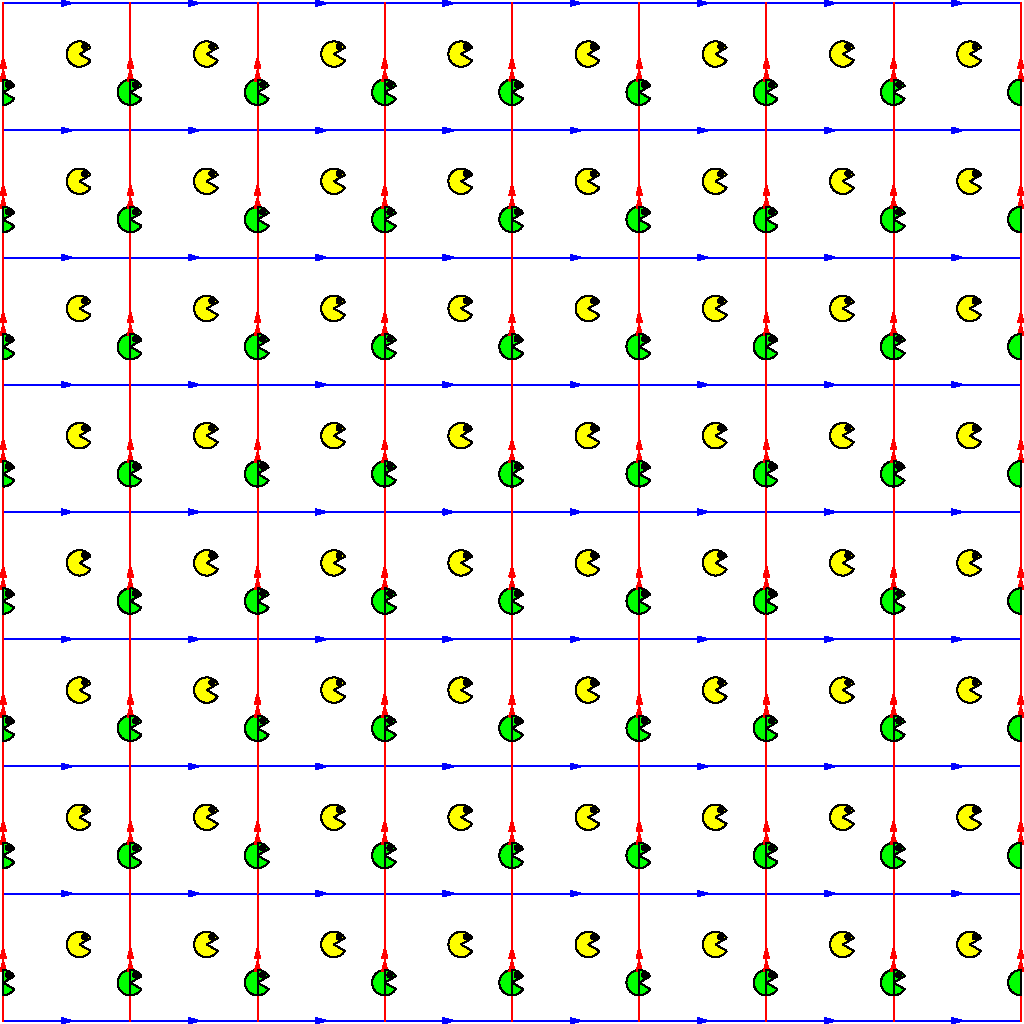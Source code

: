 /******************************************************************************
 *                                 LICENSE                                    *
 ******************************************************************************
 *  This file is part of Mathematics-and-Physics.                             *
 *                                                                            *
 *  Mathematics-and-Physics is free software: you can redistribute it and/or  *
 *  modify it under the terms of the GNU General Public License as published  *
 *  by the Free Software Foundation, either version 3 of the License, or      *
 *  (at your option) any later version.                                       *
 *                                                                            *
 *  Mathematics-and-Physics is distributed in the hope that it will be useful *
 *  but WITHOUT ANY WARRANTY; without even the implied warranty of            *
 *  MERCHANTABILITY or FITNESS FOR A PARTICULAR PURPOSE.  See the             *
 *  GNU General Public License for more details.                              *
 *                                                                            *
 *  You should have received a copy of the GNU General Public License         *
 *  along with Mathematics-and-Physics.  If not, see                          *
 *  <https://www.gnu.org/licenses/>.                                          *
 ******************************************************************************/

/*  Size of the figure.                                                       */
size(512);

/*  Size of the arrowhead.                                                    */
real arsize = 5bp;

/*  Variables for indexing.                                                   */
int m, n;

/*  Number of squares to draw.                                                */
int N = 8;

/*  Pairs used for the drawing later.                                         */
pair A, B, C, D, P0, P1a, P1b;

/*  Transform for shifting the square around.                                 */
transform T;

/*  Points for the square.                                                    */
pair V0 = (0.0, 0.0);
pair V1 = (1.0, 0.0);
pair V2 = (1.0, 1.0);
pair V3 = (0.0, 1.0);

/*  Centers of the two Pac-Man.                                               */
pair W0 = (0.6, 0.6);
pair W1a = (1.0, 0.3);
pair W1b = (0.0, 0.3);

/*  Radii of the Pac-Men.                                                     */
real r = 0.1;

/*  Displacement for the eyes.                                                */
pair ds = (0.4*r, 0.6*r);

/*  Positions for the arrows.                                                 */
position pos1 = 0.47;
position pos2 = 0.57;

for (m = 0; m < N; ++m)
{
    for (n = 0; n < N; ++n)
    {
        /*  Compute the current shift.                                        */
        T = shift(m, n);

        /*  Calculate the location of the points of this square and Pac-Men.  */
        A = T * V0;
        B = T * V1;
        C = T * V2;
        D = T * V3;
        P0 = T * W0;
        P1a = T * W1a;
        P1b = T * W1b;

        /*  Draw the square.                                                  */
        draw(A -- B, blue, MidArrow(arsize));
        draw(D -- C, blue, MidArrow(arsize));
        draw(B -- C, red, Arrow(arsize, pos1), Arrow(arsize, pos2));
        draw(A -- D, red, Arrow(arsize, pos1), Arrow(arsize, pos2));

        /*  Draw some Pac-Men.                                                */
        filldraw(P0 -- arc(P0, r, 30, 330) -- cycle, yellow, black);
        dot(P0 + ds);

        /*  This Pac-Man is "cut" in half by the edge of the square.          */
        filldraw(arc(P1a, r, 90, 270) -- cycle, green, black);
        filldraw(arc(P1b, r, 90, 30) -- P1b -- arc(P1b, r, 330, 270) -- cycle,
                 green, black);
        dot(P1b + ds);
    }
}
